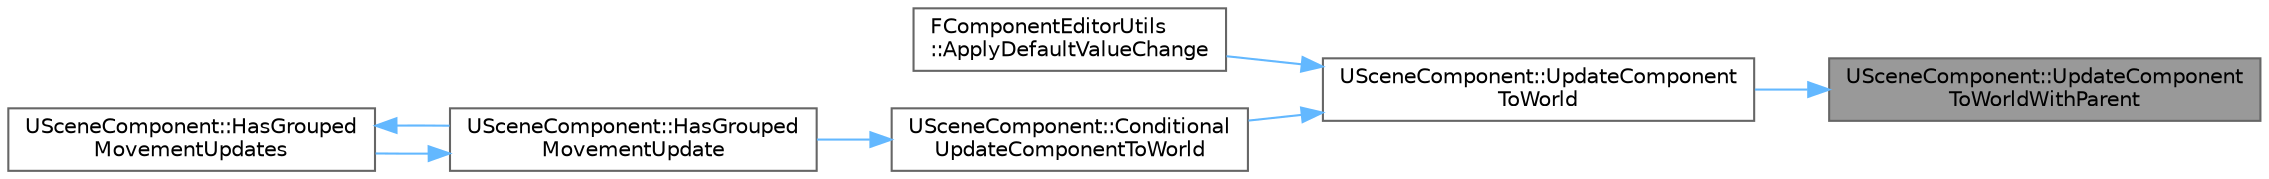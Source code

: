 digraph "USceneComponent::UpdateComponentToWorldWithParent"
{
 // INTERACTIVE_SVG=YES
 // LATEX_PDF_SIZE
  bgcolor="transparent";
  edge [fontname=Helvetica,fontsize=10,labelfontname=Helvetica,labelfontsize=10];
  node [fontname=Helvetica,fontsize=10,shape=box,height=0.2,width=0.4];
  rankdir="RL";
  Node1 [id="Node000001",label="USceneComponent::UpdateComponent\lToWorldWithParent",height=0.2,width=0.4,color="gray40", fillcolor="grey60", style="filled", fontcolor="black",tooltip=" "];
  Node1 -> Node2 [id="edge1_Node000001_Node000002",dir="back",color="steelblue1",style="solid",tooltip=" "];
  Node2 [id="Node000002",label="USceneComponent::UpdateComponent\lToWorld",height=0.2,width=0.4,color="grey40", fillcolor="white", style="filled",URL="$d7/dde/classUSceneComponent.html#a23375c3a867b2f709bff71a90b713bc6",tooltip="Recalculate the value of our component to world transform."];
  Node2 -> Node3 [id="edge2_Node000002_Node000003",dir="back",color="steelblue1",style="solid",tooltip=" "];
  Node3 [id="Node000003",label="FComponentEditorUtils\l::ApplyDefaultValueChange",height=0.2,width=0.4,color="grey40", fillcolor="white", style="filled",URL="$d3/d4a/classFComponentEditorUtils.html#a289dafe5e68fe45993d59ecce6c63a5a",tooltip=" "];
  Node2 -> Node4 [id="edge3_Node000002_Node000004",dir="back",color="steelblue1",style="solid",tooltip=" "];
  Node4 [id="Node000004",label="USceneComponent::Conditional\lUpdateComponentToWorld",height=0.2,width=0.4,color="grey40", fillcolor="white", style="filled",URL="$d7/dde/classUSceneComponent.html#a82373c35cd36bddf23e7deca90db1462",tooltip="Call UpdateComponentToWorld if bComponentToWorldUpdated is false."];
  Node4 -> Node5 [id="edge4_Node000004_Node000005",dir="back",color="steelblue1",style="solid",tooltip=" "];
  Node5 [id="Node000005",label="USceneComponent::HasGrouped\lMovementUpdate",height=0.2,width=0.4,color="grey40", fillcolor="white", style="filled",URL="$d7/dde/classUSceneComponent.html#acfe98d169b6aa33c5a43b763360ea14c",tooltip=" "];
  Node5 -> Node6 [id="edge5_Node000005_Node000006",dir="back",color="steelblue1",style="solid",tooltip=" "];
  Node6 [id="Node000006",label="USceneComponent::HasGrouped\lMovementUpdates",height=0.2,width=0.4,color="grey40", fillcolor="white", style="filled",URL="$d7/dde/classUSceneComponent.html#a79d168efbcc2c703d1d75ec37fa919f5",tooltip="Returns true if this component is part of a grouped movement update that will apply later."];
  Node6 -> Node5 [id="edge6_Node000006_Node000005",dir="back",color="steelblue1",style="solid",tooltip=" "];
}
